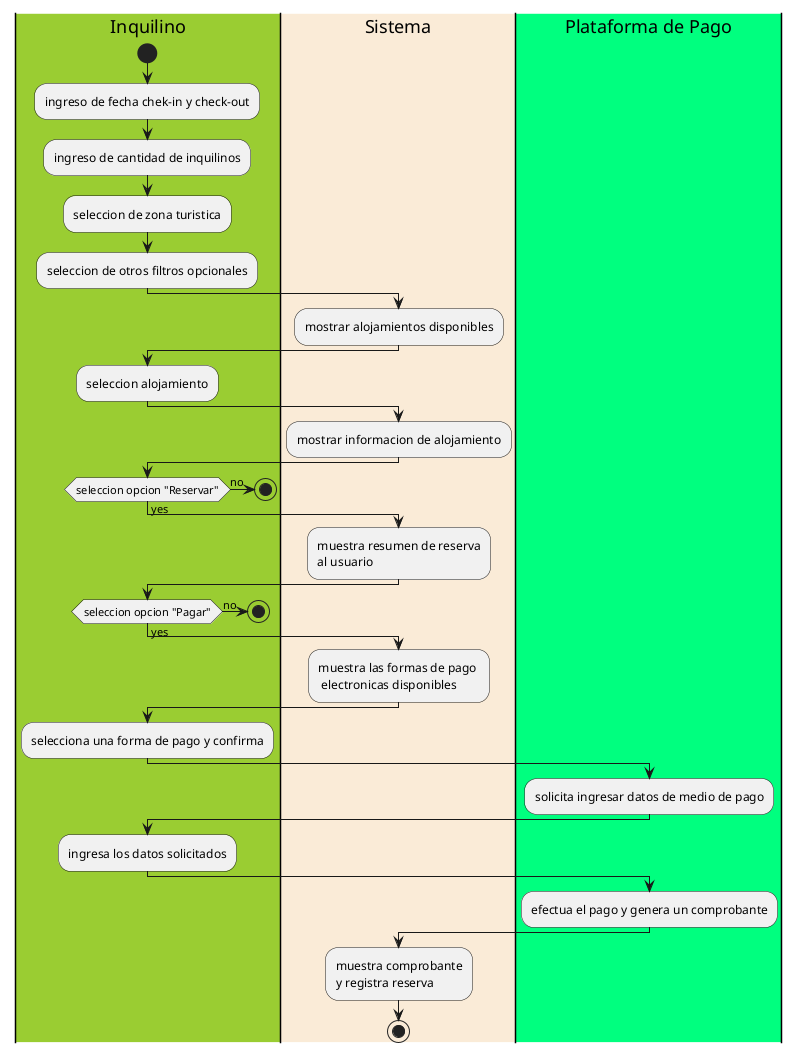 @startuml Diagrama_actividades_reservar_alojamiento

|#YellowGreen|Inquilino|
start
:ingreso de fecha chek-in y check-out;
:ingreso de cantidad de inquilinos;
:seleccion de zona turistica;
:seleccion de otros filtros opcionales;

|#AntiqueWhite|Sistema|
:mostrar alojamientos disponibles;

|#YellowGreen|Inquilino|
:seleccion alojamiento;

|#AntiqueWhite|Sistema|
:mostrar informacion de alojamiento;

|#YellowGreen|Inquilino|
if (seleccion opcion "Reservar") then (yes)
    |#AntiqueWhite|Sistema|
    :muestra resumen de reserva\nal usuario;
    |#YellowGreen|Inquilino|
else(no)
    stop
endif
if (seleccion opcion "Pagar") then (yes)
    |#AntiqueWhite|Sistema|
    :muestra las formas de pago \n electronicas disponibles;
    |#YellowGreen|Inquilino|
else(no)
    stop
endif
    :selecciona una forma de pago y confirma;
    |#SpringGreen|Plataforma de Pago|
    :solicita ingresar datos de medio de pago;
    |#YellowGreen|Inquilino|
    :ingresa los datos solicitados;
    |#SpringGreen|Plataforma de Pago|
    :efectua el pago y genera un comprobante;
    |#AntiqueWhite|Sistema|
    :muestra comprobante\ny registra reserva;
stop
@enduml